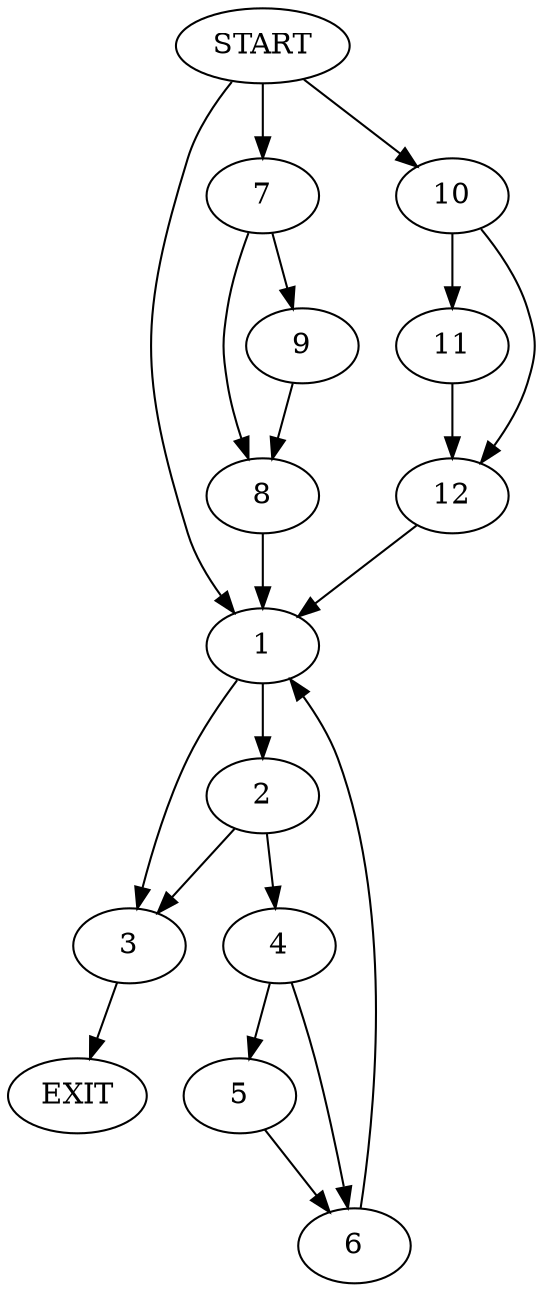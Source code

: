 digraph {
0 [label="START"]
13 [label="EXIT"]
0 -> 1
1 -> 2
1 -> 3
3 -> 13
2 -> 4
2 -> 3
4 -> 5
4 -> 6
5 -> 6
6 -> 1
0 -> 7
7 -> 8
7 -> 9
9 -> 8
8 -> 1
0 -> 10
10 -> 11
10 -> 12
12 -> 1
11 -> 12
}
